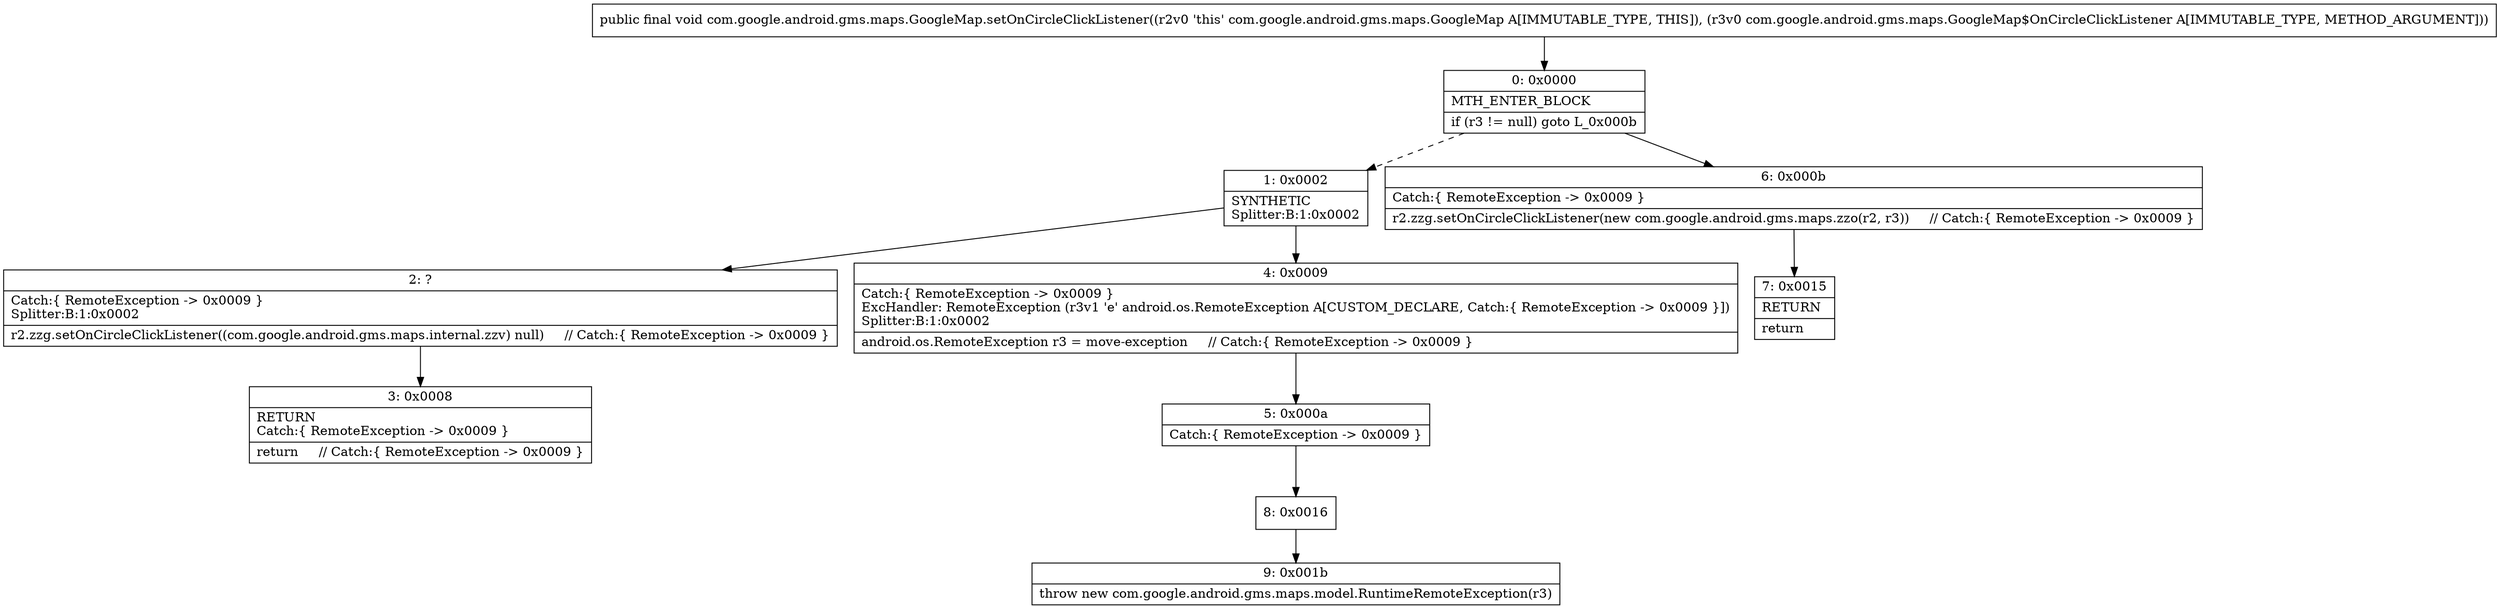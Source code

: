 digraph "CFG forcom.google.android.gms.maps.GoogleMap.setOnCircleClickListener(Lcom\/google\/android\/gms\/maps\/GoogleMap$OnCircleClickListener;)V" {
Node_0 [shape=record,label="{0\:\ 0x0000|MTH_ENTER_BLOCK\l|if (r3 != null) goto L_0x000b\l}"];
Node_1 [shape=record,label="{1\:\ 0x0002|SYNTHETIC\lSplitter:B:1:0x0002\l}"];
Node_2 [shape=record,label="{2\:\ ?|Catch:\{ RemoteException \-\> 0x0009 \}\lSplitter:B:1:0x0002\l|r2.zzg.setOnCircleClickListener((com.google.android.gms.maps.internal.zzv) null)     \/\/ Catch:\{ RemoteException \-\> 0x0009 \}\l}"];
Node_3 [shape=record,label="{3\:\ 0x0008|RETURN\lCatch:\{ RemoteException \-\> 0x0009 \}\l|return     \/\/ Catch:\{ RemoteException \-\> 0x0009 \}\l}"];
Node_4 [shape=record,label="{4\:\ 0x0009|Catch:\{ RemoteException \-\> 0x0009 \}\lExcHandler: RemoteException (r3v1 'e' android.os.RemoteException A[CUSTOM_DECLARE, Catch:\{ RemoteException \-\> 0x0009 \}])\lSplitter:B:1:0x0002\l|android.os.RemoteException r3 = move\-exception     \/\/ Catch:\{ RemoteException \-\> 0x0009 \}\l}"];
Node_5 [shape=record,label="{5\:\ 0x000a|Catch:\{ RemoteException \-\> 0x0009 \}\l}"];
Node_6 [shape=record,label="{6\:\ 0x000b|Catch:\{ RemoteException \-\> 0x0009 \}\l|r2.zzg.setOnCircleClickListener(new com.google.android.gms.maps.zzo(r2, r3))     \/\/ Catch:\{ RemoteException \-\> 0x0009 \}\l}"];
Node_7 [shape=record,label="{7\:\ 0x0015|RETURN\l|return\l}"];
Node_8 [shape=record,label="{8\:\ 0x0016}"];
Node_9 [shape=record,label="{9\:\ 0x001b|throw new com.google.android.gms.maps.model.RuntimeRemoteException(r3)\l}"];
MethodNode[shape=record,label="{public final void com.google.android.gms.maps.GoogleMap.setOnCircleClickListener((r2v0 'this' com.google.android.gms.maps.GoogleMap A[IMMUTABLE_TYPE, THIS]), (r3v0 com.google.android.gms.maps.GoogleMap$OnCircleClickListener A[IMMUTABLE_TYPE, METHOD_ARGUMENT])) }"];
MethodNode -> Node_0;
Node_0 -> Node_1[style=dashed];
Node_0 -> Node_6;
Node_1 -> Node_2;
Node_1 -> Node_4;
Node_2 -> Node_3;
Node_4 -> Node_5;
Node_5 -> Node_8;
Node_6 -> Node_7;
Node_8 -> Node_9;
}

